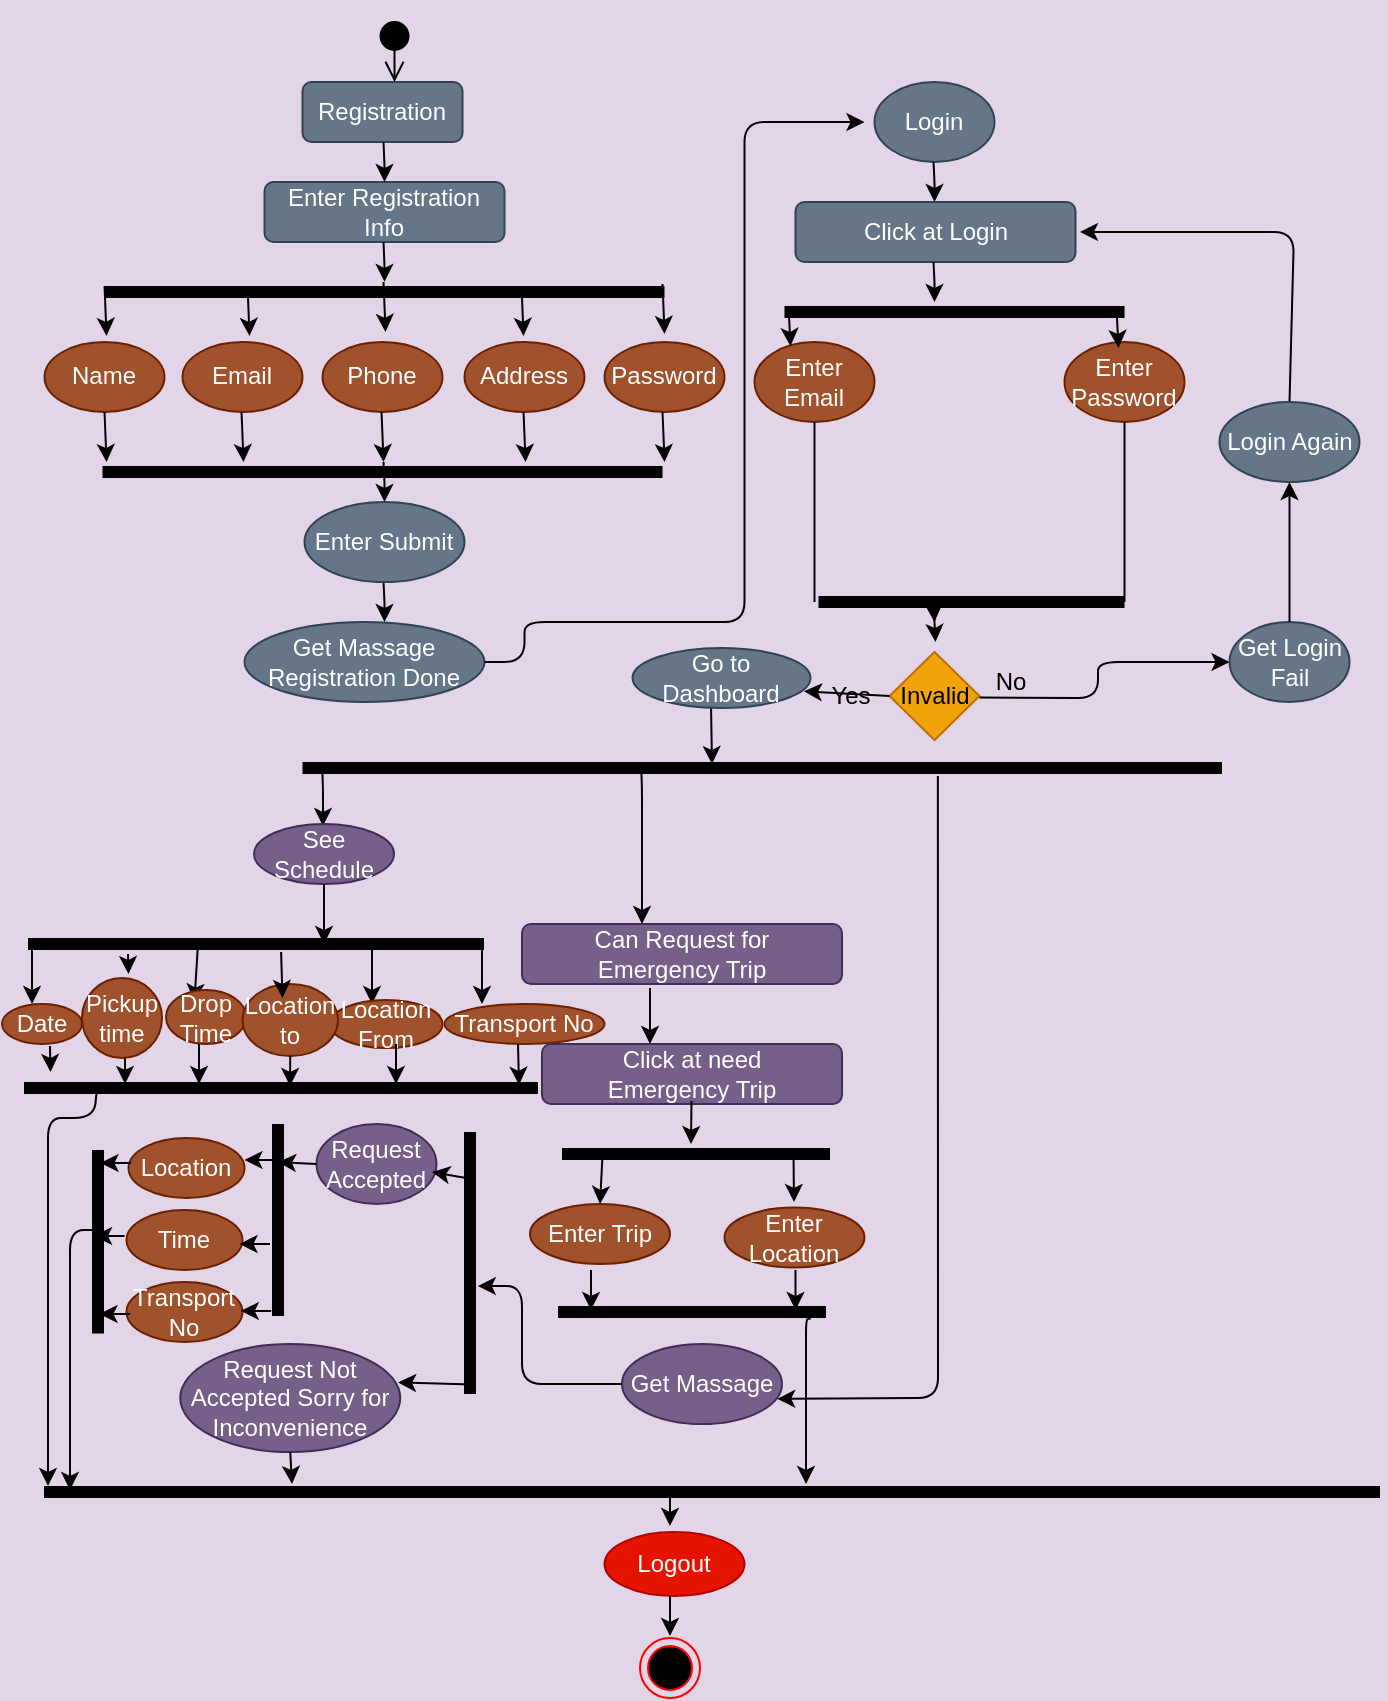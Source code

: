 <mxfile version="15.4.1" type="github">
  <diagram id="X3_P9kvmj5O2wAZmpsjR" name="Page-1">
    <mxGraphModel dx="1673" dy="902" grid="0" gridSize="10" guides="1" tooltips="1" connect="1" arrows="1" fold="1" page="1" pageScale="1" pageWidth="850" pageHeight="1100" background="#E1D5E7" math="0" shadow="0">
      <root>
        <mxCell id="0" />
        <mxCell id="1" parent="0" />
        <mxCell id="Pc33jDkhrPaaxwca0irE-56" value="" style="endArrow=classic;html=1;exitX=0.5;exitY=1;exitDx=0;exitDy=0;" parent="1" edge="1">
          <mxGeometry x="10" y="40" width="50" height="50" as="geometry">
            <mxPoint x="354.5" y="370" as="sourcePoint" />
            <mxPoint x="355" y="400" as="targetPoint" />
          </mxGeometry>
        </mxCell>
        <mxCell id="Pc33jDkhrPaaxwca0irE-59" value="" style="endArrow=classic;html=1;" parent="1" edge="1">
          <mxGeometry x="10" y="40" width="50" height="50" as="geometry">
            <mxPoint x="160" y="401" as="sourcePoint" />
            <mxPoint x="160.5" y="431" as="targetPoint" />
            <Array as="points">
              <mxPoint x="160.5" y="411" />
            </Array>
          </mxGeometry>
        </mxCell>
        <mxCell id="Pc33jDkhrPaaxwca0irE-60" value="" style="endArrow=classic;html=1;entryX=0.375;entryY=0;entryDx=0;entryDy=0;entryPerimeter=0;" parent="1" edge="1" target="Pc33jDkhrPaaxwca0irE-95">
          <mxGeometry x="10" y="40" width="50" height="50" as="geometry">
            <mxPoint x="319.5" y="401" as="sourcePoint" />
            <mxPoint x="320" y="431" as="targetPoint" />
            <Array as="points">
              <mxPoint x="320" y="411" />
            </Array>
          </mxGeometry>
        </mxCell>
        <mxCell id="Pc33jDkhrPaaxwca0irE-62" value="See Schedule" style="ellipse;whiteSpace=wrap;html=1;fillColor=#76608a;strokeColor=#432D57;fontColor=#ffffff;" parent="1" vertex="1">
          <mxGeometry x="126" y="430" width="70" height="30" as="geometry" />
        </mxCell>
        <mxCell id="Pc33jDkhrPaaxwca0irE-66" value="" style="endArrow=classic;html=1;exitX=0.5;exitY=1;exitDx=0;exitDy=0;" parent="1" source="Pc33jDkhrPaaxwca0irE-62" edge="1">
          <mxGeometry x="10" y="40" width="50" height="50" as="geometry">
            <mxPoint x="390" y="570" as="sourcePoint" />
            <mxPoint x="161" y="490" as="targetPoint" />
          </mxGeometry>
        </mxCell>
        <mxCell id="Pc33jDkhrPaaxwca0irE-68" value="Date" style="ellipse;whiteSpace=wrap;html=1;fillColor=#a0522d;strokeColor=#6D1F00;fontColor=#ffffff;" parent="1" vertex="1">
          <mxGeometry y="520" width="40" height="20" as="geometry" />
        </mxCell>
        <mxCell id="Pc33jDkhrPaaxwca0irE-69" value="" style="endArrow=classic;html=1;" parent="1" edge="1">
          <mxGeometry x="-37" y="40" width="50" height="50" as="geometry">
            <mxPoint x="15" y="490" as="sourcePoint" />
            <mxPoint x="15" y="520" as="targetPoint" />
          </mxGeometry>
        </mxCell>
        <mxCell id="Pc33jDkhrPaaxwca0irE-70" value="" style="endArrow=classic;html=1;" parent="1" edge="1">
          <mxGeometry x="10" y="40" width="50" height="50" as="geometry">
            <mxPoint x="240" y="490" as="sourcePoint" />
            <mxPoint x="240" y="520" as="targetPoint" />
          </mxGeometry>
        </mxCell>
        <mxCell id="Pc33jDkhrPaaxwca0irE-71" value="Transport No" style="ellipse;whiteSpace=wrap;html=1;fillColor=#a0522d;strokeColor=#6D1F00;fontColor=#ffffff;" parent="1" vertex="1">
          <mxGeometry x="221.25" y="520" width="80" height="20" as="geometry" />
        </mxCell>
        <mxCell id="Pc33jDkhrPaaxwca0irE-72" value="" style="endArrow=classic;html=1;" parent="1" edge="1">
          <mxGeometry x="25" y="40" width="50" height="50" as="geometry">
            <mxPoint x="185" y="490" as="sourcePoint" />
            <mxPoint x="185" y="520" as="targetPoint" />
          </mxGeometry>
        </mxCell>
        <mxCell id="Pc33jDkhrPaaxwca0irE-73" value="" style="endArrow=classic;html=1;entryX=0.33;entryY=-0.06;entryDx=0;entryDy=0;exitX=0.368;exitY=0.66;exitDx=0;exitDy=0;exitPerimeter=0;entryPerimeter=0;" parent="1" edge="1">
          <mxGeometry x="10" y="40" width="50" height="50" as="geometry">
            <mxPoint x="97.904" y="491.6" as="sourcePoint" />
            <mxPoint x="96.2" y="518.8" as="targetPoint" />
          </mxGeometry>
        </mxCell>
        <mxCell id="Pc33jDkhrPaaxwca0irE-74" value="Drop&lt;br&gt;Time" style="ellipse;whiteSpace=wrap;html=1;fillColor=#a0522d;strokeColor=#6D1F00;fontColor=#ffffff;" parent="1" vertex="1">
          <mxGeometry x="82" y="513" width="40" height="27" as="geometry" />
        </mxCell>
        <mxCell id="Pc33jDkhrPaaxwca0irE-75" value="Location&lt;br&gt;From" style="ellipse;whiteSpace=wrap;html=1;fillColor=#a0522d;strokeColor=#6D1F00;fontColor=#ffffff;" parent="1" vertex="1">
          <mxGeometry x="164" y="518" width="56.25" height="24" as="geometry" />
        </mxCell>
        <mxCell id="Pc33jDkhrPaaxwca0irE-79" value="" style="endArrow=classic;html=1;entryX=0.963;entryY=0.34;entryDx=0;entryDy=0;entryPerimeter=0;" parent="1" target="4SU39Uo8vmkIryljVOBP-57" edge="1">
          <mxGeometry x="10" y="40" width="50" height="50" as="geometry">
            <mxPoint x="258" y="540" as="sourcePoint" />
            <mxPoint x="250" y="560" as="targetPoint" />
          </mxGeometry>
        </mxCell>
        <mxCell id="Pc33jDkhrPaaxwca0irE-80" value="" style="endArrow=classic;html=1;exitX=0.5;exitY=1;exitDx=0;exitDy=0;" parent="1" edge="1">
          <mxGeometry x="37" y="40" width="50" height="50" as="geometry">
            <mxPoint x="197" y="540" as="sourcePoint" />
            <mxPoint x="197" y="560" as="targetPoint" />
          </mxGeometry>
        </mxCell>
        <mxCell id="Pc33jDkhrPaaxwca0irE-81" value="" style="endArrow=classic;html=1;exitX=0.5;exitY=1;exitDx=0;exitDy=0;" parent="1" edge="1">
          <mxGeometry x="-3" y="40" width="50" height="50" as="geometry">
            <mxPoint x="98.5" y="540" as="sourcePoint" />
            <mxPoint x="98.5" y="560" as="targetPoint" />
          </mxGeometry>
        </mxCell>
        <mxCell id="Pc33jDkhrPaaxwca0irE-82" value="" style="endArrow=classic;html=1;exitX=0.5;exitY=1;exitDx=0;exitDy=0;" parent="1" edge="1">
          <mxGeometry x="10" y="40" width="50" height="50" as="geometry">
            <mxPoint x="61.5" y="540" as="sourcePoint" />
            <mxPoint x="61.5" y="560" as="targetPoint" />
          </mxGeometry>
        </mxCell>
        <mxCell id="Pc33jDkhrPaaxwca0irE-84" value="Location" style="ellipse;whiteSpace=wrap;html=1;fillColor=#a0522d;strokeColor=#6D1F00;fontColor=#ffffff;" parent="1" vertex="1">
          <mxGeometry x="63.25" y="587" width="58" height="30" as="geometry" />
        </mxCell>
        <mxCell id="Pc33jDkhrPaaxwca0irE-87" value="Transport No" style="ellipse;whiteSpace=wrap;html=1;fillColor=#a0522d;strokeColor=#6D1F00;fontColor=#ffffff;" parent="1" vertex="1">
          <mxGeometry x="62.25" y="659" width="58" height="30" as="geometry" />
        </mxCell>
        <mxCell id="Pc33jDkhrPaaxwca0irE-89" value="Request Accepted" style="ellipse;whiteSpace=wrap;html=1;fillColor=#76608a;strokeColor=#432D57;fontColor=#ffffff;" parent="1" vertex="1">
          <mxGeometry x="157.25" y="580" width="60" height="40" as="geometry" />
        </mxCell>
        <mxCell id="Pc33jDkhrPaaxwca0irE-91" value="Request Not Accepted Sorry for Inconvenience" style="ellipse;whiteSpace=wrap;html=1;fillColor=#76608a;strokeColor=#432D57;fontColor=#ffffff;" parent="1" vertex="1">
          <mxGeometry x="89.13" y="690" width="110" height="54" as="geometry" />
        </mxCell>
        <mxCell id="Pc33jDkhrPaaxwca0irE-93" value="Get Massage" style="ellipse;whiteSpace=wrap;html=1;fillColor=#76608a;strokeColor=#432D57;fontColor=#ffffff;" parent="1" vertex="1">
          <mxGeometry x="310" y="690" width="80" height="40" as="geometry" />
        </mxCell>
        <mxCell id="Pc33jDkhrPaaxwca0irE-95" value="Can Request for Emergency&amp;nbsp;Trip" style="rounded=1;whiteSpace=wrap;html=1;fillColor=#76608a;strokeColor=#432D57;fontColor=#ffffff;" parent="1" vertex="1">
          <mxGeometry x="260" y="480" width="160" height="30" as="geometry" />
        </mxCell>
        <mxCell id="Pc33jDkhrPaaxwca0irE-96" value="" style="endArrow=classic;html=1;exitX=0.4;exitY=1.067;exitDx=0;exitDy=0;exitPerimeter=0;" parent="1" source="Pc33jDkhrPaaxwca0irE-95" edge="1">
          <mxGeometry x="10" y="40" width="50" height="50" as="geometry">
            <mxPoint x="390" y="630" as="sourcePoint" />
            <mxPoint x="324" y="540" as="targetPoint" />
          </mxGeometry>
        </mxCell>
        <mxCell id="Pc33jDkhrPaaxwca0irE-97" value="Click at need Emergency&amp;nbsp;Trip" style="rounded=1;whiteSpace=wrap;html=1;fillColor=#76608a;strokeColor=#432D57;fontColor=#ffffff;" parent="1" vertex="1">
          <mxGeometry x="270" y="540" width="150" height="30" as="geometry" />
        </mxCell>
        <mxCell id="Pc33jDkhrPaaxwca0irE-98" value="" style="endArrow=classic;html=1;exitX=0.152;exitY=0.34;exitDx=0;exitDy=0;exitPerimeter=0;entryX=0.5;entryY=0;entryDx=0;entryDy=0;entryPerimeter=0;" parent="1" source="4SU39Uo8vmkIryljVOBP-79" target="Pc33jDkhrPaaxwca0irE-100" edge="1">
          <mxGeometry x="10" y="40" width="50" height="50" as="geometry">
            <mxPoint x="390" y="630" as="sourcePoint" />
            <mxPoint x="299" y="614" as="targetPoint" />
          </mxGeometry>
        </mxCell>
        <mxCell id="Pc33jDkhrPaaxwca0irE-99" value="" style="endArrow=classic;html=1;exitX=0.153;exitY=1.067;exitDx=0;exitDy=0;exitPerimeter=0;" parent="1" edge="1">
          <mxGeometry x="6.75" y="64" width="50" height="50" as="geometry">
            <mxPoint x="395.75" y="594" as="sourcePoint" />
            <mxPoint x="396" y="619" as="targetPoint" />
          </mxGeometry>
        </mxCell>
        <mxCell id="Pc33jDkhrPaaxwca0irE-100" value="Enter Trip" style="ellipse;whiteSpace=wrap;html=1;fillColor=#a0522d;strokeColor=#6D1F00;fontColor=#ffffff;" parent="1" vertex="1">
          <mxGeometry x="264" y="620" width="70" height="30" as="geometry" />
        </mxCell>
        <mxCell id="Pc33jDkhrPaaxwca0irE-101" value="Enter Location" style="ellipse;whiteSpace=wrap;html=1;fillColor=#a0522d;strokeColor=#6D1F00;fontColor=#ffffff;" parent="1" vertex="1">
          <mxGeometry x="361.25" y="621.75" width="70" height="30" as="geometry" />
        </mxCell>
        <mxCell id="Pc33jDkhrPaaxwca0irE-103" value="" style="endArrow=classic;html=1;" parent="1" edge="1">
          <mxGeometry x="16.75" y="73" width="50" height="50" as="geometry">
            <mxPoint x="396.75" y="653" as="sourcePoint" />
            <mxPoint x="396.75" y="673" as="targetPoint" />
          </mxGeometry>
        </mxCell>
        <mxCell id="Pc33jDkhrPaaxwca0irE-104" value="" style="endArrow=classic;html=1;" parent="1" edge="1">
          <mxGeometry x="10" y="73" width="50" height="50" as="geometry">
            <mxPoint x="294.5" y="653" as="sourcePoint" />
            <mxPoint x="294.5" y="673" as="targetPoint" />
          </mxGeometry>
        </mxCell>
        <mxCell id="Pc33jDkhrPaaxwca0irE-105" value="" style="endArrow=classic;html=1;exitX=0.943;exitY=0.84;exitDx=0;exitDy=0;exitPerimeter=0;" parent="1" source="4SU39Uo8vmkIryljVOBP-60" edge="1">
          <mxGeometry x="10" y="40" width="50" height="50" as="geometry">
            <mxPoint x="354" y="640" as="sourcePoint" />
            <mxPoint x="402" y="760" as="targetPoint" />
            <Array as="points">
              <mxPoint x="402" y="677" />
              <mxPoint x="402" y="692" />
            </Array>
          </mxGeometry>
        </mxCell>
        <mxCell id="Pc33jDkhrPaaxwca0irE-113" value="" style="endArrow=classic;html=1;" parent="1" edge="1">
          <mxGeometry x="44" y="42" width="50" height="50" as="geometry">
            <mxPoint x="334" y="762" as="sourcePoint" />
            <mxPoint x="334" y="781" as="targetPoint" />
          </mxGeometry>
        </mxCell>
        <mxCell id="Pc33jDkhrPaaxwca0irE-114" value="Logout" style="ellipse;whiteSpace=wrap;html=1;fillColor=#e51400;strokeColor=#B20000;fontColor=#ffffff;" parent="1" vertex="1">
          <mxGeometry x="301.25" y="784" width="70" height="32" as="geometry" />
        </mxCell>
        <mxCell id="bTwqP_sagjMZxLhYl7U9-2" value="" style="endArrow=classic;html=1;exitX=0.5;exitY=1;exitDx=0;exitDy=0;" parent="1" source="Pc33jDkhrPaaxwca0irE-91" edge="1">
          <mxGeometry x="10" y="40" width="50" height="50" as="geometry">
            <mxPoint x="433" y="657" as="sourcePoint" />
            <mxPoint x="145" y="760" as="targetPoint" />
          </mxGeometry>
        </mxCell>
        <mxCell id="bTwqP_sagjMZxLhYl7U9-4" value="" style="endArrow=classic;html=1;" parent="1" edge="1">
          <mxGeometry x="10" y="40" width="50" height="50" as="geometry">
            <mxPoint x="48" y="633" as="sourcePoint" />
            <mxPoint x="34" y="763" as="targetPoint" />
            <Array as="points">
              <mxPoint x="34" y="633" />
            </Array>
          </mxGeometry>
        </mxCell>
        <mxCell id="4SU39Uo8vmkIryljVOBP-3" value="" style="endArrow=classic;html=1;" parent="1" edge="1">
          <mxGeometry x="21.25" y="39" width="50" height="50" as="geometry">
            <mxPoint x="190.75" y="249" as="sourcePoint" />
            <mxPoint x="191.25" y="269" as="targetPoint" />
            <Array as="points">
              <mxPoint x="191.25" y="259" />
            </Array>
          </mxGeometry>
        </mxCell>
        <mxCell id="4SU39Uo8vmkIryljVOBP-4" value="Get Massage Registration Done" style="ellipse;whiteSpace=wrap;html=1;fillColor=#647687;strokeColor=#314354;fontColor=#ffffff;" parent="1" vertex="1">
          <mxGeometry x="121.25" y="329" width="120" height="40" as="geometry" />
        </mxCell>
        <mxCell id="4SU39Uo8vmkIryljVOBP-5" value="" style="endArrow=classic;html=1;" parent="1" edge="1">
          <mxGeometry x="21.25" y="29" width="50" height="50" as="geometry">
            <mxPoint x="190.75" y="309" as="sourcePoint" />
            <mxPoint x="191.25" y="329" as="targetPoint" />
            <Array as="points">
              <mxPoint x="191.25" y="319" />
            </Array>
          </mxGeometry>
        </mxCell>
        <mxCell id="4SU39Uo8vmkIryljVOBP-6" value="Enter Submit" style="ellipse;whiteSpace=wrap;html=1;fillColor=#647687;strokeColor=#314354;fontColor=#ffffff;" parent="1" vertex="1">
          <mxGeometry x="151.25" y="269" width="80" height="40" as="geometry" />
        </mxCell>
        <mxCell id="4SU39Uo8vmkIryljVOBP-7" value="" style="endArrow=classic;html=1;exitX=1;exitY=0.5;exitDx=0;exitDy=0;" parent="1" source="4SU39Uo8vmkIryljVOBP-4" edge="1">
          <mxGeometry x="21.25" y="59" width="50" height="50" as="geometry">
            <mxPoint x="251.25" y="339" as="sourcePoint" />
            <mxPoint x="431.25" y="79" as="targetPoint" />
            <Array as="points">
              <mxPoint x="261.25" y="349" />
              <mxPoint x="261.25" y="329" />
              <mxPoint x="371.25" y="329" />
              <mxPoint x="371.25" y="249" />
              <mxPoint x="371.25" y="79" />
            </Array>
          </mxGeometry>
        </mxCell>
        <mxCell id="4SU39Uo8vmkIryljVOBP-8" value="Login" style="ellipse;whiteSpace=wrap;html=1;fillColor=#647687;strokeColor=#314354;fontColor=#ffffff;" parent="1" vertex="1">
          <mxGeometry x="436.25" y="59" width="60" height="40" as="geometry" />
        </mxCell>
        <mxCell id="4SU39Uo8vmkIryljVOBP-9" value="" style="endArrow=classic;html=1;" parent="1" edge="1">
          <mxGeometry x="21.25" y="9" width="50" height="50" as="geometry">
            <mxPoint x="465.75" y="99" as="sourcePoint" />
            <mxPoint x="466.25" y="119" as="targetPoint" />
            <Array as="points">
              <mxPoint x="466.25" y="109" />
            </Array>
          </mxGeometry>
        </mxCell>
        <mxCell id="4SU39Uo8vmkIryljVOBP-10" value="Click at Login" style="rounded=1;whiteSpace=wrap;html=1;fillColor=#647687;strokeColor=#314354;fontColor=#ffffff;" parent="1" vertex="1">
          <mxGeometry x="396.75" y="119" width="140" height="30" as="geometry" />
        </mxCell>
        <mxCell id="4SU39Uo8vmkIryljVOBP-11" value="" style="endArrow=classic;html=1;" parent="1" edge="1">
          <mxGeometry x="21.25" y="-1" width="50" height="50" as="geometry">
            <mxPoint x="465.75" y="149" as="sourcePoint" />
            <mxPoint x="466.25" y="169" as="targetPoint" />
            <Array as="points">
              <mxPoint x="466.25" y="159" />
            </Array>
          </mxGeometry>
        </mxCell>
        <mxCell id="4SU39Uo8vmkIryljVOBP-12" value="Enter Email" style="ellipse;whiteSpace=wrap;html=1;fillColor=#a0522d;strokeColor=#6D1F00;fontColor=#ffffff;" parent="1" vertex="1">
          <mxGeometry x="376.25" y="189" width="60" height="40" as="geometry" />
        </mxCell>
        <mxCell id="4SU39Uo8vmkIryljVOBP-13" value="Enter Password" style="ellipse;whiteSpace=wrap;html=1;fillColor=#a0522d;strokeColor=#6D1F00;fontColor=#ffffff;" parent="1" vertex="1">
          <mxGeometry x="531.25" y="189" width="60" height="40" as="geometry" />
        </mxCell>
        <mxCell id="4SU39Uo8vmkIryljVOBP-14" value="" style="endArrow=classic;html=1;" parent="1" edge="1">
          <mxGeometry x="47.25" y="-8" width="50" height="50" as="geometry">
            <mxPoint x="557.25" y="172" as="sourcePoint" />
            <mxPoint x="558.25" y="192" as="targetPoint" />
            <Array as="points">
              <mxPoint x="557.75" y="182" />
            </Array>
          </mxGeometry>
        </mxCell>
        <mxCell id="4SU39Uo8vmkIryljVOBP-15" value="" style="endArrow=none;html=1;entryX=0.5;entryY=1;entryDx=0;entryDy=0;" parent="1" target="4SU39Uo8vmkIryljVOBP-12" edge="1">
          <mxGeometry x="21.25" y="59" width="50" height="50" as="geometry">
            <mxPoint x="406.25" y="319" as="sourcePoint" />
            <mxPoint x="451.25" y="269" as="targetPoint" />
          </mxGeometry>
        </mxCell>
        <mxCell id="4SU39Uo8vmkIryljVOBP-16" value="" style="endArrow=none;html=1;entryX=0.5;entryY=1;entryDx=0;entryDy=0;" parent="1" target="4SU39Uo8vmkIryljVOBP-13" edge="1">
          <mxGeometry x="21.25" y="59" width="50" height="50" as="geometry">
            <mxPoint x="561.25" y="319" as="sourcePoint" />
            <mxPoint x="451.25" y="269" as="targetPoint" />
          </mxGeometry>
        </mxCell>
        <mxCell id="4SU39Uo8vmkIryljVOBP-17" value="" style="endArrow=classic;html=1;" parent="1" edge="1">
          <mxGeometry x="21.25" y="59" width="50" height="50" as="geometry">
            <mxPoint x="465.75" y="319" as="sourcePoint" />
            <mxPoint x="466.25" y="329" as="targetPoint" />
            <Array as="points">
              <mxPoint x="466.25" y="329" />
            </Array>
          </mxGeometry>
        </mxCell>
        <mxCell id="4SU39Uo8vmkIryljVOBP-18" value="Invalid" style="rhombus;whiteSpace=wrap;html=1;fillColor=#f0a30a;strokeColor=#BD7000;fontColor=#000000;" parent="1" vertex="1">
          <mxGeometry x="443.75" y="344" width="45" height="44" as="geometry" />
        </mxCell>
        <mxCell id="4SU39Uo8vmkIryljVOBP-19" value="" style="endArrow=classic;html=1;exitX=0;exitY=0.5;exitDx=0;exitDy=0;entryX=-0.07;entryY=0.38;entryDx=0;entryDy=0;entryPerimeter=0;" parent="1" source="4SU39Uo8vmkIryljVOBP-18" target="4SU39Uo8vmkIryljVOBP-21" edge="1">
          <mxGeometry x="21.25" y="59" width="50" height="50" as="geometry">
            <mxPoint x="401.25" y="419" as="sourcePoint" />
            <mxPoint x="411.25" y="369" as="targetPoint" />
          </mxGeometry>
        </mxCell>
        <mxCell id="4SU39Uo8vmkIryljVOBP-20" value="Go to Dashboard" style="ellipse;whiteSpace=wrap;html=1;fillColor=#647687;strokeColor=#314354;fontColor=#ffffff;" parent="1" vertex="1">
          <mxGeometry x="315.25" y="342" width="89" height="30" as="geometry" />
        </mxCell>
        <mxCell id="4SU39Uo8vmkIryljVOBP-21" value="Yes" style="text;html=1;align=center;verticalAlign=middle;resizable=0;points=[];autosize=1;strokeColor=none;" parent="1" vertex="1">
          <mxGeometry x="403.75" y="356" width="40" height="20" as="geometry" />
        </mxCell>
        <mxCell id="4SU39Uo8vmkIryljVOBP-22" value="No" style="text;html=1;align=center;verticalAlign=middle;resizable=0;points=[];autosize=1;strokeColor=none;" parent="1" vertex="1">
          <mxGeometry x="489.25" y="349" width="30" height="20" as="geometry" />
        </mxCell>
        <mxCell id="4SU39Uo8vmkIryljVOBP-23" value="Get Login Fail" style="ellipse;whiteSpace=wrap;html=1;fillColor=#647687;strokeColor=#314354;fontColor=#ffffff;" parent="1" vertex="1">
          <mxGeometry x="613.75" y="329" width="60" height="40" as="geometry" />
        </mxCell>
        <mxCell id="4SU39Uo8vmkIryljVOBP-24" value="" style="endArrow=classic;html=1;entryX=0;entryY=0.5;entryDx=0;entryDy=0;exitX=-0.015;exitY=0.89;exitDx=0;exitDy=0;exitPerimeter=0;" parent="1" source="4SU39Uo8vmkIryljVOBP-22" target="4SU39Uo8vmkIryljVOBP-23" edge="1">
          <mxGeometry x="21.25" y="51" width="50" height="50" as="geometry">
            <mxPoint x="490" y="359" as="sourcePoint" />
            <mxPoint x="581.25" y="361" as="targetPoint" />
            <Array as="points">
              <mxPoint x="548" y="367" />
              <mxPoint x="548" y="349" />
            </Array>
          </mxGeometry>
        </mxCell>
        <mxCell id="4SU39Uo8vmkIryljVOBP-25" value="" style="endArrow=classic;html=1;exitX=0.5;exitY=0;exitDx=0;exitDy=0;" parent="1" source="4SU39Uo8vmkIryljVOBP-26" edge="1">
          <mxGeometry x="16.25" y="59" width="50" height="50" as="geometry">
            <mxPoint x="638.75" y="219" as="sourcePoint" />
            <mxPoint x="539" y="134" as="targetPoint" />
            <Array as="points">
              <mxPoint x="646" y="134" />
            </Array>
          </mxGeometry>
        </mxCell>
        <mxCell id="4SU39Uo8vmkIryljVOBP-26" value="Login Again" style="ellipse;whiteSpace=wrap;html=1;fillColor=#647687;strokeColor=#314354;fontColor=#ffffff;" parent="1" vertex="1">
          <mxGeometry x="608.75" y="219" width="70" height="40" as="geometry" />
        </mxCell>
        <mxCell id="4SU39Uo8vmkIryljVOBP-27" value="" style="endArrow=classic;html=1;exitX=0.5;exitY=0;exitDx=0;exitDy=0;entryX=0.5;entryY=1;entryDx=0;entryDy=0;" parent="1" source="4SU39Uo8vmkIryljVOBP-23" target="4SU39Uo8vmkIryljVOBP-26" edge="1">
          <mxGeometry x="21.25" y="59" width="50" height="50" as="geometry">
            <mxPoint x="401.25" y="419" as="sourcePoint" />
            <mxPoint x="451.25" y="369" as="targetPoint" />
          </mxGeometry>
        </mxCell>
        <mxCell id="4SU39Uo8vmkIryljVOBP-28" value="Registration" style="rounded=1;whiteSpace=wrap;html=1;fillColor=#647687;strokeColor=#314354;fontColor=#ffffff;" parent="1" vertex="1">
          <mxGeometry x="150.25" y="59" width="80" height="30" as="geometry" />
        </mxCell>
        <mxCell id="4SU39Uo8vmkIryljVOBP-29" value="Enter Registration Info" style="rounded=1;whiteSpace=wrap;html=1;fillColor=#647687;strokeColor=#314354;fontColor=#ffffff;" parent="1" vertex="1">
          <mxGeometry x="131.25" y="109" width="120" height="30" as="geometry" />
        </mxCell>
        <mxCell id="4SU39Uo8vmkIryljVOBP-30" value="" style="endArrow=classic;html=1;" parent="1" edge="1">
          <mxGeometry x="21.25" y="54.142" width="50" height="58.294" as="geometry">
            <mxPoint x="190.75" y="89.118" as="sourcePoint" />
            <mxPoint x="191.25" y="109" as="targetPoint" />
            <Array as="points">
              <mxPoint x="191.25" y="100.777" />
            </Array>
          </mxGeometry>
        </mxCell>
        <mxCell id="4SU39Uo8vmkIryljVOBP-31" value="" style="endArrow=classic;html=1;" parent="1" edge="1">
          <mxGeometry x="21.25" y="34.072" width="50" height="58.294" as="geometry">
            <mxPoint x="190.75" y="139.001" as="sourcePoint" />
            <mxPoint x="191.25" y="158.93" as="targetPoint" />
            <Array as="points">
              <mxPoint x="191.25" y="150.66" />
            </Array>
          </mxGeometry>
        </mxCell>
        <mxCell id="4SU39Uo8vmkIryljVOBP-32" value="Name" style="ellipse;whiteSpace=wrap;html=1;fillColor=#a0522d;strokeColor=#6D1F00;fontColor=#ffffff;" parent="1" vertex="1">
          <mxGeometry x="21.25" y="189.004" width="60" height="34.976" as="geometry" />
        </mxCell>
        <mxCell id="4SU39Uo8vmkIryljVOBP-33" value="Email" style="ellipse;whiteSpace=wrap;html=1;fillColor=#a0522d;strokeColor=#6D1F00;fontColor=#ffffff;" parent="1" vertex="1">
          <mxGeometry x="90.25" y="189.004" width="60" height="34.976" as="geometry" />
        </mxCell>
        <mxCell id="4SU39Uo8vmkIryljVOBP-34" value="Phone" style="ellipse;whiteSpace=wrap;html=1;fillColor=#a0522d;strokeColor=#6D1F00;fontColor=#ffffff;" parent="1" vertex="1">
          <mxGeometry x="160.25" y="189.004" width="60" height="34.976" as="geometry" />
        </mxCell>
        <mxCell id="4SU39Uo8vmkIryljVOBP-35" value="Address" style="ellipse;whiteSpace=wrap;html=1;fillColor=#a0522d;strokeColor=#6D1F00;fontColor=#ffffff;" parent="1" vertex="1">
          <mxGeometry x="231.25" y="189.004" width="60" height="34.976" as="geometry" />
        </mxCell>
        <mxCell id="4SU39Uo8vmkIryljVOBP-36" value="Password" style="ellipse;whiteSpace=wrap;html=1;fillColor=#a0522d;strokeColor=#6D1F00;fontColor=#ffffff;" parent="1" vertex="1">
          <mxGeometry x="301.25" y="189.004" width="60" height="34.976" as="geometry" />
        </mxCell>
        <mxCell id="4SU39Uo8vmkIryljVOBP-37" value="" style="html=1;verticalAlign=bottom;startArrow=circle;startFill=1;endArrow=open;startSize=6;endSize=8;" parent="1" edge="1">
          <mxGeometry x="21.25" y="28" width="80" as="geometry">
            <mxPoint x="196.25" y="28" as="sourcePoint" />
            <mxPoint x="196.25" y="59" as="targetPoint" />
          </mxGeometry>
        </mxCell>
        <mxCell id="4SU39Uo8vmkIryljVOBP-38" value="" style="shape=line;html=1;strokeWidth=6;" parent="1" vertex="1">
          <mxGeometry x="51.25" y="159" width="280" height="10" as="geometry" />
        </mxCell>
        <mxCell id="4SU39Uo8vmkIryljVOBP-39" value="" style="endArrow=classic;html=1;" parent="1" edge="1">
          <mxGeometry x="21.25" y="21.092" width="50" height="58.294" as="geometry">
            <mxPoint x="51.25" y="160.997" as="sourcePoint" />
            <mxPoint x="52.25" y="185.95" as="targetPoint" />
            <Array as="points">
              <mxPoint x="51.75" y="172.656" />
            </Array>
          </mxGeometry>
        </mxCell>
        <mxCell id="4SU39Uo8vmkIryljVOBP-40" value="" style="endArrow=classic;html=1;" parent="1" edge="1">
          <mxGeometry x="92.75" y="21.092" width="50" height="58.294" as="geometry">
            <mxPoint x="122.75" y="160.997" as="sourcePoint" />
            <mxPoint x="123.75" y="185.95" as="targetPoint" />
            <Array as="points">
              <mxPoint x="123.25" y="172.656" />
            </Array>
          </mxGeometry>
        </mxCell>
        <mxCell id="4SU39Uo8vmkIryljVOBP-41" value="" style="endArrow=classic;html=1;" parent="1" edge="1">
          <mxGeometry x="160.75" y="19.092" width="50" height="58.294" as="geometry">
            <mxPoint x="190.75" y="158.997" as="sourcePoint" />
            <mxPoint x="191.75" y="183.95" as="targetPoint" />
            <Array as="points">
              <mxPoint x="191.25" y="170.656" />
            </Array>
          </mxGeometry>
        </mxCell>
        <mxCell id="4SU39Uo8vmkIryljVOBP-42" value="" style="endArrow=classic;html=1;" parent="1" edge="1">
          <mxGeometry x="229.75" y="21.092" width="50" height="58.294" as="geometry">
            <mxPoint x="259.75" y="160.997" as="sourcePoint" />
            <mxPoint x="260.75" y="185.95" as="targetPoint" />
            <Array as="points">
              <mxPoint x="260.25" y="172.656" />
            </Array>
          </mxGeometry>
        </mxCell>
        <mxCell id="4SU39Uo8vmkIryljVOBP-43" value="" style="endArrow=classic;html=1;" parent="1" edge="1">
          <mxGeometry x="300.25" y="20.092" width="50" height="58.294" as="geometry">
            <mxPoint x="330.25" y="159.997" as="sourcePoint" />
            <mxPoint x="331.25" y="184.95" as="targetPoint" />
            <Array as="points">
              <mxPoint x="330.75" y="171.656" />
            </Array>
          </mxGeometry>
        </mxCell>
        <mxCell id="4SU39Uo8vmkIryljVOBP-44" value="" style="endArrow=classic;html=1;" parent="1" edge="1">
          <mxGeometry x="21.25" y="84.072" width="50" height="58.294" as="geometry">
            <mxPoint x="51.25" y="223.977" as="sourcePoint" />
            <mxPoint x="52.25" y="249" as="targetPoint" />
            <Array as="points">
              <mxPoint x="51.75" y="235.636" />
            </Array>
          </mxGeometry>
        </mxCell>
        <mxCell id="4SU39Uo8vmkIryljVOBP-45" value="" style="endArrow=classic;html=1;" parent="1" edge="1">
          <mxGeometry x="89.75" y="84.072" width="50" height="58.294" as="geometry">
            <mxPoint x="119.75" y="223.977" as="sourcePoint" />
            <mxPoint x="120.75" y="249" as="targetPoint" />
            <Array as="points">
              <mxPoint x="120.25" y="235.636" />
            </Array>
          </mxGeometry>
        </mxCell>
        <mxCell id="4SU39Uo8vmkIryljVOBP-46" value="" style="endArrow=classic;html=1;" parent="1" edge="1">
          <mxGeometry x="159.75" y="84.072" width="50" height="58.294" as="geometry">
            <mxPoint x="189.75" y="223.977" as="sourcePoint" />
            <mxPoint x="190.75" y="249" as="targetPoint" />
            <Array as="points">
              <mxPoint x="190.25" y="235.636" />
            </Array>
          </mxGeometry>
        </mxCell>
        <mxCell id="4SU39Uo8vmkIryljVOBP-47" value="" style="endArrow=classic;html=1;" parent="1" edge="1">
          <mxGeometry x="230.75" y="84.072" width="50" height="58.294" as="geometry">
            <mxPoint x="260.75" y="223.977" as="sourcePoint" />
            <mxPoint x="261.75" y="249" as="targetPoint" />
            <Array as="points">
              <mxPoint x="261.25" y="235.636" />
            </Array>
          </mxGeometry>
        </mxCell>
        <mxCell id="4SU39Uo8vmkIryljVOBP-48" value="" style="endArrow=classic;html=1;" parent="1" edge="1">
          <mxGeometry x="300.25" y="84.072" width="50" height="58.294" as="geometry">
            <mxPoint x="330.25" y="223.977" as="sourcePoint" />
            <mxPoint x="331.25" y="249" as="targetPoint" />
            <Array as="points">
              <mxPoint x="330.75" y="235.636" />
            </Array>
          </mxGeometry>
        </mxCell>
        <mxCell id="4SU39Uo8vmkIryljVOBP-49" value="" style="shape=line;html=1;strokeWidth=6;" parent="1" vertex="1">
          <mxGeometry x="50.25" y="249" width="280" height="10" as="geometry" />
        </mxCell>
        <mxCell id="4SU39Uo8vmkIryljVOBP-50" value="" style="shape=line;html=1;strokeWidth=6;" parent="1" vertex="1">
          <mxGeometry x="391.25" y="169" width="170" height="10" as="geometry" />
        </mxCell>
        <mxCell id="4SU39Uo8vmkIryljVOBP-51" value="" style="endArrow=classic;html=1;" parent="1" edge="1">
          <mxGeometry x="-116.75" y="-9" width="50" height="50" as="geometry">
            <mxPoint x="393.25" y="171" as="sourcePoint" />
            <mxPoint x="394.25" y="191" as="targetPoint" />
            <Array as="points">
              <mxPoint x="393.75" y="181" />
            </Array>
          </mxGeometry>
        </mxCell>
        <mxCell id="4SU39Uo8vmkIryljVOBP-52" value="" style="endArrow=classic;html=1;" parent="1" edge="1">
          <mxGeometry x="-44.25" y="139" width="50" height="50" as="geometry">
            <mxPoint x="465.75" y="319" as="sourcePoint" />
            <mxPoint x="466.75" y="339" as="targetPoint" />
            <Array as="points">
              <mxPoint x="466.25" y="329" />
            </Array>
          </mxGeometry>
        </mxCell>
        <mxCell id="4SU39Uo8vmkIryljVOBP-53" value="" style="shape=line;html=1;strokeWidth=6;" parent="1" vertex="1">
          <mxGeometry x="408.25" y="314" width="153" height="10" as="geometry" />
        </mxCell>
        <mxCell id="4SU39Uo8vmkIryljVOBP-55" value="" style="shape=line;html=1;strokeWidth=6;" parent="1" vertex="1">
          <mxGeometry x="150.25" y="397" width="459.75" height="10" as="geometry" />
        </mxCell>
        <mxCell id="4SU39Uo8vmkIryljVOBP-56" value="" style="shape=line;html=1;strokeWidth=6;" parent="1" vertex="1">
          <mxGeometry x="13" y="485" width="228" height="10" as="geometry" />
        </mxCell>
        <mxCell id="4SU39Uo8vmkIryljVOBP-57" value="" style="shape=line;html=1;strokeWidth=6;" parent="1" vertex="1">
          <mxGeometry x="11" y="557" width="257" height="10" as="geometry" />
        </mxCell>
        <mxCell id="4SU39Uo8vmkIryljVOBP-58" value="" style="shape=line;html=1;strokeWidth=6;" parent="1" vertex="1">
          <mxGeometry x="21" y="759" width="668" height="10" as="geometry" />
        </mxCell>
        <mxCell id="4SU39Uo8vmkIryljVOBP-60" value="" style="shape=line;html=1;strokeWidth=6;" parent="1" vertex="1">
          <mxGeometry x="278" y="669" width="134" height="10" as="geometry" />
        </mxCell>
        <mxCell id="4SU39Uo8vmkIryljVOBP-62" value="" style="shape=line;html=1;strokeWidth=6;rotation=-90;" parent="1" vertex="1">
          <mxGeometry x="168.5" y="644.5" width="131" height="10" as="geometry" />
        </mxCell>
        <mxCell id="4SU39Uo8vmkIryljVOBP-65" value="" style="endArrow=classic;html=1;exitX=0;exitY=0.5;exitDx=0;exitDy=0;" parent="1" source="Pc33jDkhrPaaxwca0irE-89" edge="1">
          <mxGeometry x="40" y="70" width="50" height="50" as="geometry">
            <mxPoint x="160" y="660" as="sourcePoint" />
            <mxPoint x="138" y="599" as="targetPoint" />
          </mxGeometry>
        </mxCell>
        <mxCell id="4SU39Uo8vmkIryljVOBP-66" value="" style="shape=line;html=1;strokeWidth=6;rotation=-90;" parent="1" vertex="1">
          <mxGeometry x="90" y="623" width="96" height="10" as="geometry" />
        </mxCell>
        <mxCell id="4SU39Uo8vmkIryljVOBP-67" value="" style="endArrow=classic;html=1;" parent="1" edge="1">
          <mxGeometry x="16.5" y="8" width="50" height="50" as="geometry">
            <mxPoint x="136.5" y="598" as="sourcePoint" />
            <mxPoint x="121.25" y="598" as="targetPoint" />
          </mxGeometry>
        </mxCell>
        <mxCell id="4SU39Uo8vmkIryljVOBP-69" value="" style="endArrow=classic;html=1;" parent="1" edge="1">
          <mxGeometry x="14.63" y="83.5" width="50" height="50" as="geometry">
            <mxPoint x="134.63" y="673.5" as="sourcePoint" />
            <mxPoint x="119.38" y="673.5" as="targetPoint" />
          </mxGeometry>
        </mxCell>
        <mxCell id="4SU39Uo8vmkIryljVOBP-70" value="" style="endArrow=classic;html=1;exitX=0.691;exitY=0.9;exitDx=0;exitDy=0;exitPerimeter=0;entryX=0.97;entryY=0.685;entryDx=0;entryDy=0;entryPerimeter=0;" parent="1" source="4SU39Uo8vmkIryljVOBP-55" target="Pc33jDkhrPaaxwca0irE-93" edge="1">
          <mxGeometry width="50" height="50" relative="1" as="geometry">
            <mxPoint x="484.25" y="527" as="sourcePoint" />
            <mxPoint x="393" y="717" as="targetPoint" />
            <Array as="points">
              <mxPoint x="468" y="717" />
            </Array>
          </mxGeometry>
        </mxCell>
        <mxCell id="4SU39Uo8vmkIryljVOBP-71" value="" style="endArrow=classic;html=1;exitX=0;exitY=0.5;exitDx=0;exitDy=0;entryX=0.412;entryY=0.89;entryDx=0;entryDy=0;entryPerimeter=0;" parent="1" source="Pc33jDkhrPaaxwca0irE-93" target="4SU39Uo8vmkIryljVOBP-62" edge="1">
          <mxGeometry width="50" height="50" relative="1" as="geometry">
            <mxPoint x="399" y="723" as="sourcePoint" />
            <mxPoint x="449" y="673" as="targetPoint" />
            <Array as="points">
              <mxPoint x="260" y="710" />
              <mxPoint x="260" y="661" />
            </Array>
          </mxGeometry>
        </mxCell>
        <mxCell id="4SU39Uo8vmkIryljVOBP-72" value="" style="endArrow=classic;html=1;exitX=0.819;exitY=0.74;exitDx=0;exitDy=0;exitPerimeter=0;" parent="1" source="4SU39Uo8vmkIryljVOBP-62" edge="1">
          <mxGeometry width="50" height="50" relative="1" as="geometry">
            <mxPoint x="399" y="723" as="sourcePoint" />
            <mxPoint x="215" y="604" as="targetPoint" />
          </mxGeometry>
        </mxCell>
        <mxCell id="4SU39Uo8vmkIryljVOBP-73" value="" style="endArrow=classic;html=1;exitX=0.067;exitY=0.6;exitDx=0;exitDy=0;exitPerimeter=0;entryX=0.99;entryY=0.282;entryDx=0;entryDy=0;entryPerimeter=0;" parent="1" edge="1">
          <mxGeometry width="50" height="50" relative="1" as="geometry">
            <mxPoint x="235" y="710.223" as="sourcePoint" />
            <mxPoint x="198.03" y="709.228" as="targetPoint" />
          </mxGeometry>
        </mxCell>
        <mxCell id="4SU39Uo8vmkIryljVOBP-75" value="" style="endArrow=classic;html=1;" parent="1" edge="1">
          <mxGeometry x="-55.5" y="9.5" width="50" height="50" as="geometry">
            <mxPoint x="64.5" y="599.5" as="sourcePoint" />
            <mxPoint x="49.25" y="599.5" as="targetPoint" />
          </mxGeometry>
        </mxCell>
        <mxCell id="4SU39Uo8vmkIryljVOBP-76" value="" style="endArrow=classic;html=1;" parent="1" edge="1">
          <mxGeometry x="-58.75" y="46" width="50" height="50" as="geometry">
            <mxPoint x="61.25" y="636" as="sourcePoint" />
            <mxPoint x="46" y="636" as="targetPoint" />
          </mxGeometry>
        </mxCell>
        <mxCell id="4SU39Uo8vmkIryljVOBP-77" value="" style="shape=line;html=1;strokeWidth=6;rotation=-90;" parent="1" vertex="1">
          <mxGeometry x="2.13" y="633.88" width="91.75" height="10" as="geometry" />
        </mxCell>
        <mxCell id="4SU39Uo8vmkIryljVOBP-78" value="" style="endArrow=classic;html=1;exitX=0.142;exitY=0.52;exitDx=0;exitDy=0;exitPerimeter=0;" parent="1" source="4SU39Uo8vmkIryljVOBP-57" edge="1">
          <mxGeometry width="50" height="50" relative="1" as="geometry">
            <mxPoint x="399" y="723" as="sourcePoint" />
            <mxPoint x="23" y="761" as="targetPoint" />
            <Array as="points">
              <mxPoint x="46" y="577" />
              <mxPoint x="23" y="577" />
            </Array>
          </mxGeometry>
        </mxCell>
        <mxCell id="4SU39Uo8vmkIryljVOBP-79" value="" style="shape=line;html=1;strokeWidth=6;" parent="1" vertex="1">
          <mxGeometry x="280" y="590" width="134" height="10" as="geometry" />
        </mxCell>
        <mxCell id="4SU39Uo8vmkIryljVOBP-80" value="" style="endArrow=classic;html=1;" parent="1" edge="1">
          <mxGeometry x="224.75" y="-21.5" width="50" height="50" as="geometry">
            <mxPoint x="344.75" y="568.5" as="sourcePoint" />
            <mxPoint x="344.5" y="590" as="targetPoint" />
          </mxGeometry>
        </mxCell>
        <mxCell id="4SU39Uo8vmkIryljVOBP-81" value="" style="endArrow=classic;html=1;" parent="1" edge="1">
          <mxGeometry x="44" y="96" width="50" height="50" as="geometry">
            <mxPoint x="334" y="816" as="sourcePoint" />
            <mxPoint x="334" y="836" as="targetPoint" />
          </mxGeometry>
        </mxCell>
        <mxCell id="4SU39Uo8vmkIryljVOBP-82" value="" style="ellipse;html=1;shape=endState;fillColor=#000000;strokeColor=#ff0000;" parent="1" vertex="1">
          <mxGeometry x="319" y="837" width="30" height="30" as="geometry" />
        </mxCell>
        <mxCell id="_axjHy5G6ld0HAthVkG8-3" value="Location&lt;br&gt;to" style="ellipse;whiteSpace=wrap;html=1;fillColor=#a0522d;strokeColor=#6D1F00;fontColor=#ffffff;" parent="1" vertex="1">
          <mxGeometry x="120.25" y="510" width="47.75" height="36" as="geometry" />
        </mxCell>
        <mxCell id="_axjHy5G6ld0HAthVkG8-4" value="" style="endArrow=classic;html=1;sourcePerimeterSpacing=8;targetPerimeterSpacing=8;exitX=0.503;exitY=0.9;exitDx=0;exitDy=0;exitPerimeter=0;" parent="1" edge="1">
          <mxGeometry width="50" height="50" relative="1" as="geometry">
            <mxPoint x="139.552" y="494" as="sourcePoint" />
            <mxPoint x="140.25" y="517" as="targetPoint" />
          </mxGeometry>
        </mxCell>
        <mxCell id="_axjHy5G6ld0HAthVkG8-5" value="" style="endArrow=classic;html=1;sourcePerimeterSpacing=8;targetPerimeterSpacing=8;exitX=0.5;exitY=1;exitDx=0;exitDy=0;" parent="1" source="_axjHy5G6ld0HAthVkG8-3" edge="1">
          <mxGeometry width="50" height="50" relative="1" as="geometry">
            <mxPoint x="98" y="607" as="sourcePoint" />
            <mxPoint x="144" y="561" as="targetPoint" />
          </mxGeometry>
        </mxCell>
        <mxCell id="_axjHy5G6ld0HAthVkG8-6" value="Pickup&lt;br&gt;time" style="ellipse;whiteSpace=wrap;html=1;fillColor=#a0522d;strokeColor=#6D1F00;fontColor=#ffffff;" parent="1" vertex="1">
          <mxGeometry x="40" y="507" width="40" height="40" as="geometry" />
        </mxCell>
        <mxCell id="_axjHy5G6ld0HAthVkG8-7" value="" style="endArrow=classic;html=1;sourcePerimeterSpacing=8;targetPerimeterSpacing=8;" parent="1" edge="1">
          <mxGeometry width="50" height="50" relative="1" as="geometry">
            <mxPoint x="24" y="541" as="sourcePoint" />
            <mxPoint x="24.25" y="554" as="targetPoint" />
          </mxGeometry>
        </mxCell>
        <mxCell id="_axjHy5G6ld0HAthVkG8-9" value="" style="endArrow=classic;html=1;sourcePerimeterSpacing=8;targetPerimeterSpacing=8;" parent="1" edge="1">
          <mxGeometry width="50" height="50" relative="1" as="geometry">
            <mxPoint x="63" y="495" as="sourcePoint" />
            <mxPoint x="63.25" y="505" as="targetPoint" />
          </mxGeometry>
        </mxCell>
        <mxCell id="-Xkyjv0sfRZw6aM2BJxm-1" value="Time" style="ellipse;whiteSpace=wrap;html=1;fillColor=#a0522d;strokeColor=#6D1F00;fontColor=#ffffff;" vertex="1" parent="1">
          <mxGeometry x="62.25" y="623" width="58" height="30" as="geometry" />
        </mxCell>
        <mxCell id="-Xkyjv0sfRZw6aM2BJxm-3" value="" style="endArrow=classic;html=1;" edge="1" parent="1">
          <mxGeometry x="-56" y="85" width="50" height="50" as="geometry">
            <mxPoint x="64" y="675" as="sourcePoint" />
            <mxPoint x="48.75" y="675" as="targetPoint" />
          </mxGeometry>
        </mxCell>
        <mxCell id="-Xkyjv0sfRZw6aM2BJxm-4" value="" style="endArrow=classic;html=1;" edge="1" parent="1">
          <mxGeometry x="14" y="50" width="50" height="50" as="geometry">
            <mxPoint x="134" y="640" as="sourcePoint" />
            <mxPoint x="118.75" y="640" as="targetPoint" />
          </mxGeometry>
        </mxCell>
      </root>
    </mxGraphModel>
  </diagram>
</mxfile>
